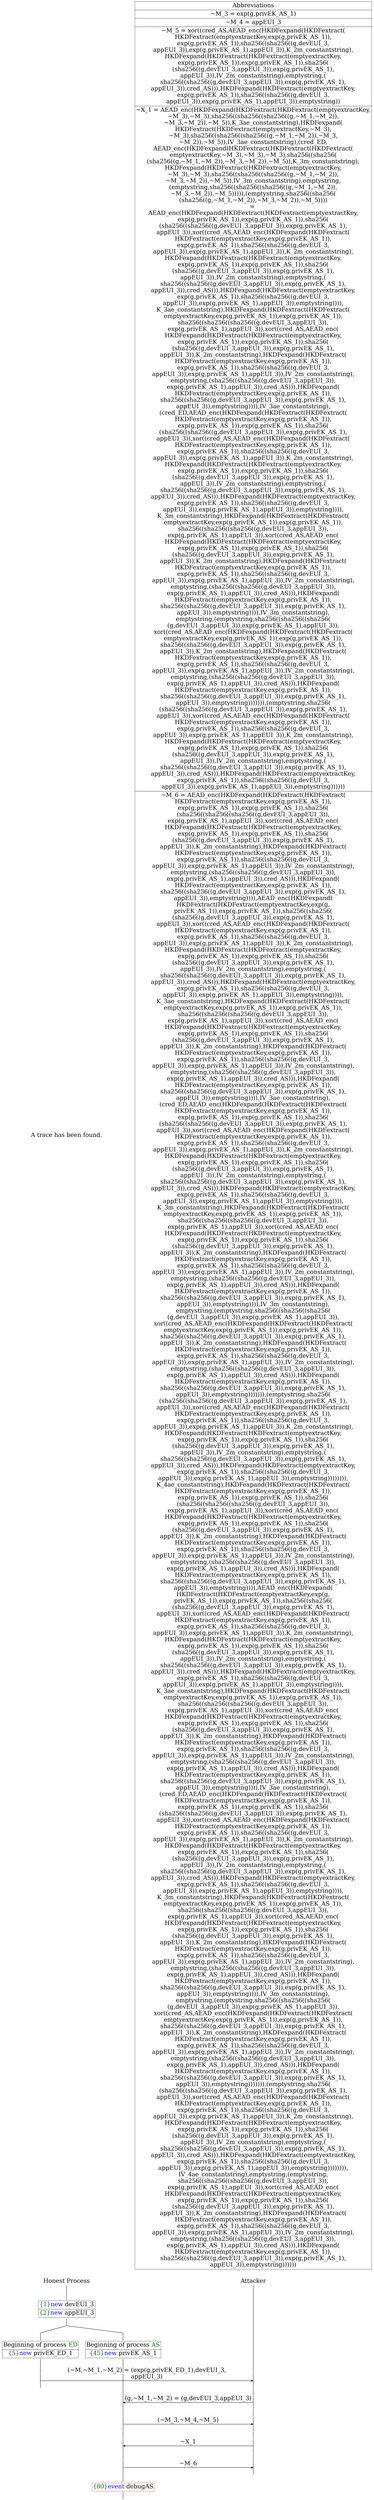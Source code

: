 digraph {
graph [ordering = out]
edge [arrowhead = none, penwidth = 1.6, fontsize = 30]
node [shape = point, width = 0, height = 0, fontsize = 30]
Trace [label = <A trace has been found.<br/>
>, shape = plaintext]
P0__0 [label = "Honest Process", shape = plaintext]
P__0 [label = "Attacker", shape = plaintext]
Trace -> P0__0 [label = "", style = invisible, weight = 100]{rank = same; P0__0 P__0}
P0__0 -> P0__1 [label = <>, weight = 100]
P0__1 -> P0__2 [label = <>, weight = 100]
P0__2 [shape = plaintext, label = <<TABLE BORDER="0" CELLBORDER="1" CELLSPACING="0" CELLPADDING="4"> <TR><TD><FONT COLOR="darkgreen">{1}</FONT><FONT COLOR="blue">new </FONT>devEUI_3</TD></TR><TR><TD><FONT COLOR="darkgreen">{2}</FONT><FONT COLOR="blue">new </FONT>appEUI_3</TD></TR></TABLE>>]
P0__2 -> P0__3 [label = <>, weight = 100]
/*RPar */
P0__3 -> P0_1__3 [label = <>]
P0__3 -> P0_0__3 [label = <>]
P0__3 [label = "", fixedsize = false, width = 0, height = 0, shape = none]
{rank = same; P0_0__3 P0_1__3}
P0_0__3 -> P0_0__4 [label = <>, weight = 100]
P0_0__4 [shape = plaintext, label = <<TABLE BORDER="0" CELLBORDER="1" CELLSPACING="0" CELLPADDING="4"> <TR><TD>Beginning of process <FONT COLOR="darkgreen">AS</FONT></TD></TR><TR><TD><FONT COLOR="darkgreen">{45}</FONT><FONT COLOR="blue">new </FONT>privEK_AS_1</TD></TR></TABLE>>]
P0_0__4 -> P0_0__5 [label = <>, weight = 100]
P0_1__3 -> P0_1__4 [label = <>, weight = 100]
P0_1__4 [shape = plaintext, label = <<TABLE BORDER="0" CELLBORDER="1" CELLSPACING="0" CELLPADDING="4"> <TR><TD>Beginning of process <FONT COLOR="darkgreen">ED</FONT></TD></TR><TR><TD><FONT COLOR="darkgreen">{5}</FONT><FONT COLOR="blue">new </FONT>privEK_ED_1</TD></TR></TABLE>>]
P0_1__4 -> P0_1__5 [label = <>, weight = 100]
P0_1__5 -> P0_1__6 [label = <>, weight = 100]
P0_0__5 -> P0_0__6 [label = <>, weight = 100]
P__0 -> P__1 [label = <>, weight = 100]
{rank = same; P__1 P0_0__6 P0_1__6}
P0_1__6 -> P0_1__7 [label = <>, weight = 100]
P__1 -> P__2 [label = <>, weight = 100]
{rank = same; P__2 P0_1__7}
P0_1__7 -> P__2 [label = <(~M,~M_1,~M_2) = (exp(g,privEK_ED_1),devEUI_3,<br/>
appEUI_3)>, arrowhead = normal]
P0_1__7 -> P0_1__8 [label = <>, weight = 100]
P0_0__6 -> P0_0__7 [label = <>, weight = 100]
P__2 -> P__3 [label = <>, weight = 100]
{rank = same; P__3 P0_0__7 P0_1__8}
P0_0__7 -> P0_0__8 [label = <>, weight = 100]
P__3 -> P__4 [label = <>, weight = 100]
{rank = same; P__4 P0_0__8}
P0_0__8 -> P0_0__9 [label = <>, weight = 100]
P__4 -> P__5 [label = <>, weight = 100]
{rank = same; P__5 P0_0__9}
P0_0__9 -> P__5 [label = <(g,~M_1,~M_2) = (g,devEUI_3,appEUI_3)>, dir = back, arrowhead = normal]
P0_0__9 -> P0_0__10 [label = <>, weight = 100]
P__5 -> P__6 [label = <>, weight = 100]
{rank = same; P__6 P0_0__10}
P0_0__10 -> P0_0__11 [label = <>, weight = 100]
P__6 -> P__7 [label = <>, weight = 100]
{rank = same; P__7 P0_0__11}
P0_0__11 -> P0_0__12 [label = <>, weight = 100]
P__7 -> P__8 [label = <>, weight = 100]
{rank = same; P__8 P0_0__12}
P0_0__12 -> P__8 [label = <(~M_3,~M_4,~M_5)>, arrowhead = normal]
P0_0__12 -> P0_0__13 [label = <>, weight = 100]
P__8 -> P__9 [label = <>, weight = 100]
{rank = same; P__9 P0_0__13}
P0_0__13 -> P0_0__14 [label = <>, weight = 100]
P__9 -> P__10 [label = <>, weight = 100]
{rank = same; P__10 P0_0__14}
P0_0__14 -> P0_0__15 [label = <>, weight = 100]
P__10 -> P__11 [label = <>, weight = 100]
{rank = same; P__11 P0_0__15}
P0_0__15 -> P__11 [label = <~X_1>, dir = back, arrowhead = normal]
P0_0__15 -> P0_0__16 [label = <>, weight = 100]
P__11 -> P__12 [label = <>, weight = 100]
{rank = same; P__12 P0_0__16}
P0_0__16 -> P0_0__17 [label = <>, weight = 100]
P__12 -> P__13 [label = <>, weight = 100]
{rank = same; P__13 P0_0__17}
P0_0__17 -> P0_0__18 [label = <>, weight = 100]
P__13 -> P__14 [label = <>, weight = 100]
{rank = same; P__14 P0_0__18}
P0_0__18 -> P__14 [label = <~M_6>, arrowhead = normal]
P0_0__18 -> P0_0__19 [label = <>, weight = 100]
P__14 -> P__15 [label = <>, weight = 100]
{rank = same; P__15 P0_0__19}
P0_0__19 -> P0_0__20 [label = <>, weight = 100]
P0_0__20 [color = red, shape = plaintext, label = <<TABLE BORDER="0" CELLBORDER="1" CELLSPACING="0" CELLPADDING="4"> <TR><TD><FONT COLOR="darkgreen">{80}</FONT><FONT COLOR="blue">event</FONT> debugAS</TD></TR></TABLE>>]
P0_0__20 -> P0_0__21 [label = <>, weight = 100]
Abbrev [shape = plaintext, label = <<TABLE BORDER="0" CELLBORDER="1" CELLSPACING="0" CELLPADDING="4"><TR> <TD> Abbreviations </TD></TR><TR><TD>~M_3 = exp(g,privEK_AS_1)</TD></TR><TR><TD>~M_4 = appEUI_3</TD></TR><TR><TD>~M_5 = xor((cred_AS,AEAD_enc(HKDFexpand(HKDFextract(<br/>
HKDFextract(emptyextractKey,exp(g,privEK_AS_1)),<br/>
exp(g,privEK_AS_1)),sha256((sha256((g,devEUI_3,<br/>
appEUI_3)),exp(g,privEK_AS_1),appEUI_3)),K_2m_constantstring),<br/>
HKDFexpand(HKDFextract(HKDFextract(emptyextractKey,<br/>
exp(g,privEK_AS_1)),exp(g,privEK_AS_1)),sha256(<br/>
(sha256((g,devEUI_3,appEUI_3)),exp(g,privEK_AS_1),<br/>
appEUI_3)),IV_2m_constantstring),emptystring,(<br/>
sha256((sha256((g,devEUI_3,appEUI_3)),exp(g,privEK_AS_1),<br/>
appEUI_3)),cred_AS))),HKDFexpand(HKDFextract(emptyextractKey,<br/>
exp(g,privEK_AS_1)),sha256((sha256((g,devEUI_3,<br/>
appEUI_3)),exp(g,privEK_AS_1),appEUI_3)),emptystring))</TD></TR><TR><TD>~X_1 = AEAD_enc(HKDFexpand(HKDFextract(HKDFextract(emptyextractKey,<br/>
~M_3),~M_3),sha256((sha256((sha256((g,~M_1,~M_2)),<br/>
~M_3,~M_2)),~M_5)),K_3ae_constantstring),HKDFexpand(<br/>
HKDFextract(HKDFextract(emptyextractKey,~M_3),<br/>
~M_3),sha256((sha256((sha256((g,~M_1,~M_2)),~M_3,<br/>
~M_2)),~M_5)),IV_3ae_constantstring),(cred_ED,<br/>
AEAD_enc(HKDFexpand(HKDFextract(HKDFextract(HKDFextract(<br/>
emptyextractKey,~M_3),~M_3),~M_3),sha256((sha256(<br/>
(sha256((g,~M_1,~M_2)),~M_3,~M_2)),~M_5)),K_3m_constantstring),<br/>
HKDFexpand(HKDFextract(HKDFextract(emptyextractKey,<br/>
~M_3),~M_3),sha256((sha256((sha256((g,~M_1,~M_2)),<br/>
~M_3,~M_2)),~M_5)),IV_3m_constantstring),emptystring,<br/>
(emptystring,sha256((sha256((sha256((g,~M_1,~M_2)),<br/>
~M_3,~M_2)),~M_5))))),(emptystring,sha256((sha256(<br/>
(sha256((g,~M_1,~M_2)),~M_3,~M_2)),~M_5))))<br/>
= <br/>
AEAD_enc(HKDFexpand(HKDFextract(HKDFextract(emptyextractKey,<br/>
exp(g,privEK_AS_1)),exp(g,privEK_AS_1)),sha256(<br/>
(sha256((sha256((g,devEUI_3,appEUI_3)),exp(g,privEK_AS_1),<br/>
appEUI_3)),xor((cred_AS,AEAD_enc(HKDFexpand(HKDFextract(<br/>
HKDFextract(emptyextractKey,exp(g,privEK_AS_1)),<br/>
exp(g,privEK_AS_1)),sha256((sha256((g,devEUI_3,<br/>
appEUI_3)),exp(g,privEK_AS_1),appEUI_3)),K_2m_constantstring),<br/>
HKDFexpand(HKDFextract(HKDFextract(emptyextractKey,<br/>
exp(g,privEK_AS_1)),exp(g,privEK_AS_1)),sha256(<br/>
(sha256((g,devEUI_3,appEUI_3)),exp(g,privEK_AS_1),<br/>
appEUI_3)),IV_2m_constantstring),emptystring,(<br/>
sha256((sha256((g,devEUI_3,appEUI_3)),exp(g,privEK_AS_1),<br/>
appEUI_3)),cred_AS))),HKDFexpand(HKDFextract(emptyextractKey,<br/>
exp(g,privEK_AS_1)),sha256((sha256((g,devEUI_3,<br/>
appEUI_3)),exp(g,privEK_AS_1),appEUI_3)),emptystring)))),<br/>
K_3ae_constantstring),HKDFexpand(HKDFextract(HKDFextract(<br/>
emptyextractKey,exp(g,privEK_AS_1)),exp(g,privEK_AS_1)),<br/>
sha256((sha256((sha256((g,devEUI_3,appEUI_3)),<br/>
exp(g,privEK_AS_1),appEUI_3)),xor((cred_AS,AEAD_enc(<br/>
HKDFexpand(HKDFextract(HKDFextract(emptyextractKey,<br/>
exp(g,privEK_AS_1)),exp(g,privEK_AS_1)),sha256(<br/>
(sha256((g,devEUI_3,appEUI_3)),exp(g,privEK_AS_1),<br/>
appEUI_3)),K_2m_constantstring),HKDFexpand(HKDFextract(<br/>
HKDFextract(emptyextractKey,exp(g,privEK_AS_1)),<br/>
exp(g,privEK_AS_1)),sha256((sha256((g,devEUI_3,<br/>
appEUI_3)),exp(g,privEK_AS_1),appEUI_3)),IV_2m_constantstring),<br/>
emptystring,(sha256((sha256((g,devEUI_3,appEUI_3)),<br/>
exp(g,privEK_AS_1),appEUI_3)),cred_AS))),HKDFexpand(<br/>
HKDFextract(emptyextractKey,exp(g,privEK_AS_1)),<br/>
sha256((sha256((g,devEUI_3,appEUI_3)),exp(g,privEK_AS_1),<br/>
appEUI_3)),emptystring)))),IV_3ae_constantstring),<br/>
(cred_ED,AEAD_enc(HKDFexpand(HKDFextract(HKDFextract(<br/>
HKDFextract(emptyextractKey,exp(g,privEK_AS_1)),<br/>
exp(g,privEK_AS_1)),exp(g,privEK_AS_1)),sha256(<br/>
(sha256((sha256((g,devEUI_3,appEUI_3)),exp(g,privEK_AS_1),<br/>
appEUI_3)),xor((cred_AS,AEAD_enc(HKDFexpand(HKDFextract(<br/>
HKDFextract(emptyextractKey,exp(g,privEK_AS_1)),<br/>
exp(g,privEK_AS_1)),sha256((sha256((g,devEUI_3,<br/>
appEUI_3)),exp(g,privEK_AS_1),appEUI_3)),K_2m_constantstring),<br/>
HKDFexpand(HKDFextract(HKDFextract(emptyextractKey,<br/>
exp(g,privEK_AS_1)),exp(g,privEK_AS_1)),sha256(<br/>
(sha256((g,devEUI_3,appEUI_3)),exp(g,privEK_AS_1),<br/>
appEUI_3)),IV_2m_constantstring),emptystring,(<br/>
sha256((sha256((g,devEUI_3,appEUI_3)),exp(g,privEK_AS_1),<br/>
appEUI_3)),cred_AS))),HKDFexpand(HKDFextract(emptyextractKey,<br/>
exp(g,privEK_AS_1)),sha256((sha256((g,devEUI_3,<br/>
appEUI_3)),exp(g,privEK_AS_1),appEUI_3)),emptystring)))),<br/>
K_3m_constantstring),HKDFexpand(HKDFextract(HKDFextract(<br/>
emptyextractKey,exp(g,privEK_AS_1)),exp(g,privEK_AS_1)),<br/>
sha256((sha256((sha256((g,devEUI_3,appEUI_3)),<br/>
exp(g,privEK_AS_1),appEUI_3)),xor((cred_AS,AEAD_enc(<br/>
HKDFexpand(HKDFextract(HKDFextract(emptyextractKey,<br/>
exp(g,privEK_AS_1)),exp(g,privEK_AS_1)),sha256(<br/>
(sha256((g,devEUI_3,appEUI_3)),exp(g,privEK_AS_1),<br/>
appEUI_3)),K_2m_constantstring),HKDFexpand(HKDFextract(<br/>
HKDFextract(emptyextractKey,exp(g,privEK_AS_1)),<br/>
exp(g,privEK_AS_1)),sha256((sha256((g,devEUI_3,<br/>
appEUI_3)),exp(g,privEK_AS_1),appEUI_3)),IV_2m_constantstring),<br/>
emptystring,(sha256((sha256((g,devEUI_3,appEUI_3)),<br/>
exp(g,privEK_AS_1),appEUI_3)),cred_AS))),HKDFexpand(<br/>
HKDFextract(emptyextractKey,exp(g,privEK_AS_1)),<br/>
sha256((sha256((g,devEUI_3,appEUI_3)),exp(g,privEK_AS_1),<br/>
appEUI_3)),emptystring)))),IV_3m_constantstring),<br/>
emptystring,(emptystring,sha256((sha256((sha256(<br/>
(g,devEUI_3,appEUI_3)),exp(g,privEK_AS_1),appEUI_3)),<br/>
xor((cred_AS,AEAD_enc(HKDFexpand(HKDFextract(HKDFextract(<br/>
emptyextractKey,exp(g,privEK_AS_1)),exp(g,privEK_AS_1)),<br/>
sha256((sha256((g,devEUI_3,appEUI_3)),exp(g,privEK_AS_1),<br/>
appEUI_3)),K_2m_constantstring),HKDFexpand(HKDFextract(<br/>
HKDFextract(emptyextractKey,exp(g,privEK_AS_1)),<br/>
exp(g,privEK_AS_1)),sha256((sha256((g,devEUI_3,<br/>
appEUI_3)),exp(g,privEK_AS_1),appEUI_3)),IV_2m_constantstring),<br/>
emptystring,(sha256((sha256((g,devEUI_3,appEUI_3)),<br/>
exp(g,privEK_AS_1),appEUI_3)),cred_AS))),HKDFexpand(<br/>
HKDFextract(emptyextractKey,exp(g,privEK_AS_1)),<br/>
sha256((sha256((g,devEUI_3,appEUI_3)),exp(g,privEK_AS_1),<br/>
appEUI_3)),emptystring))))))),(emptystring,sha256(<br/>
(sha256((sha256((g,devEUI_3,appEUI_3)),exp(g,privEK_AS_1),<br/>
appEUI_3)),xor((cred_AS,AEAD_enc(HKDFexpand(HKDFextract(<br/>
HKDFextract(emptyextractKey,exp(g,privEK_AS_1)),<br/>
exp(g,privEK_AS_1)),sha256((sha256((g,devEUI_3,<br/>
appEUI_3)),exp(g,privEK_AS_1),appEUI_3)),K_2m_constantstring),<br/>
HKDFexpand(HKDFextract(HKDFextract(emptyextractKey,<br/>
exp(g,privEK_AS_1)),exp(g,privEK_AS_1)),sha256(<br/>
(sha256((g,devEUI_3,appEUI_3)),exp(g,privEK_AS_1),<br/>
appEUI_3)),IV_2m_constantstring),emptystring,(<br/>
sha256((sha256((g,devEUI_3,appEUI_3)),exp(g,privEK_AS_1),<br/>
appEUI_3)),cred_AS))),HKDFexpand(HKDFextract(emptyextractKey,<br/>
exp(g,privEK_AS_1)),sha256((sha256((g,devEUI_3,<br/>
appEUI_3)),exp(g,privEK_AS_1),appEUI_3)),emptystring))))))</TD></TR><TR><TD>~M_6 = AEAD_enc(HKDFexpand(HKDFextract(HKDFextract(<br/>
HKDFextract(emptyextractKey,exp(g,privEK_AS_1)),<br/>
exp(g,privEK_AS_1)),exp(g,privEK_AS_1)),sha256(<br/>
(sha256((sha256((sha256((g,devEUI_3,appEUI_3)),<br/>
exp(g,privEK_AS_1),appEUI_3)),xor((cred_AS,AEAD_enc(<br/>
HKDFexpand(HKDFextract(HKDFextract(emptyextractKey,<br/>
exp(g,privEK_AS_1)),exp(g,privEK_AS_1)),sha256(<br/>
(sha256((g,devEUI_3,appEUI_3)),exp(g,privEK_AS_1),<br/>
appEUI_3)),K_2m_constantstring),HKDFexpand(HKDFextract(<br/>
HKDFextract(emptyextractKey,exp(g,privEK_AS_1)),<br/>
exp(g,privEK_AS_1)),sha256((sha256((g,devEUI_3,<br/>
appEUI_3)),exp(g,privEK_AS_1),appEUI_3)),IV_2m_constantstring),<br/>
emptystring,(sha256((sha256((g,devEUI_3,appEUI_3)),<br/>
exp(g,privEK_AS_1),appEUI_3)),cred_AS))),HKDFexpand(<br/>
HKDFextract(emptyextractKey,exp(g,privEK_AS_1)),<br/>
sha256((sha256((g,devEUI_3,appEUI_3)),exp(g,privEK_AS_1),<br/>
appEUI_3)),emptystring)))),AEAD_enc(HKDFexpand(<br/>
HKDFextract(HKDFextract(emptyextractKey,exp(g,<br/>
privEK_AS_1)),exp(g,privEK_AS_1)),sha256((sha256(<br/>
(sha256((g,devEUI_3,appEUI_3)),exp(g,privEK_AS_1),<br/>
appEUI_3)),xor((cred_AS,AEAD_enc(HKDFexpand(HKDFextract(<br/>
HKDFextract(emptyextractKey,exp(g,privEK_AS_1)),<br/>
exp(g,privEK_AS_1)),sha256((sha256((g,devEUI_3,<br/>
appEUI_3)),exp(g,privEK_AS_1),appEUI_3)),K_2m_constantstring),<br/>
HKDFexpand(HKDFextract(HKDFextract(emptyextractKey,<br/>
exp(g,privEK_AS_1)),exp(g,privEK_AS_1)),sha256(<br/>
(sha256((g,devEUI_3,appEUI_3)),exp(g,privEK_AS_1),<br/>
appEUI_3)),IV_2m_constantstring),emptystring,(<br/>
sha256((sha256((g,devEUI_3,appEUI_3)),exp(g,privEK_AS_1),<br/>
appEUI_3)),cred_AS))),HKDFexpand(HKDFextract(emptyextractKey,<br/>
exp(g,privEK_AS_1)),sha256((sha256((g,devEUI_3,<br/>
appEUI_3)),exp(g,privEK_AS_1),appEUI_3)),emptystring)))),<br/>
K_3ae_constantstring),HKDFexpand(HKDFextract(HKDFextract(<br/>
emptyextractKey,exp(g,privEK_AS_1)),exp(g,privEK_AS_1)),<br/>
sha256((sha256((sha256((g,devEUI_3,appEUI_3)),<br/>
exp(g,privEK_AS_1),appEUI_3)),xor((cred_AS,AEAD_enc(<br/>
HKDFexpand(HKDFextract(HKDFextract(emptyextractKey,<br/>
exp(g,privEK_AS_1)),exp(g,privEK_AS_1)),sha256(<br/>
(sha256((g,devEUI_3,appEUI_3)),exp(g,privEK_AS_1),<br/>
appEUI_3)),K_2m_constantstring),HKDFexpand(HKDFextract(<br/>
HKDFextract(emptyextractKey,exp(g,privEK_AS_1)),<br/>
exp(g,privEK_AS_1)),sha256((sha256((g,devEUI_3,<br/>
appEUI_3)),exp(g,privEK_AS_1),appEUI_3)),IV_2m_constantstring),<br/>
emptystring,(sha256((sha256((g,devEUI_3,appEUI_3)),<br/>
exp(g,privEK_AS_1),appEUI_3)),cred_AS))),HKDFexpand(<br/>
HKDFextract(emptyextractKey,exp(g,privEK_AS_1)),<br/>
sha256((sha256((g,devEUI_3,appEUI_3)),exp(g,privEK_AS_1),<br/>
appEUI_3)),emptystring)))),IV_3ae_constantstring),<br/>
(cred_ED,AEAD_enc(HKDFexpand(HKDFextract(HKDFextract(<br/>
HKDFextract(emptyextractKey,exp(g,privEK_AS_1)),<br/>
exp(g,privEK_AS_1)),exp(g,privEK_AS_1)),sha256(<br/>
(sha256((sha256((g,devEUI_3,appEUI_3)),exp(g,privEK_AS_1),<br/>
appEUI_3)),xor((cred_AS,AEAD_enc(HKDFexpand(HKDFextract(<br/>
HKDFextract(emptyextractKey,exp(g,privEK_AS_1)),<br/>
exp(g,privEK_AS_1)),sha256((sha256((g,devEUI_3,<br/>
appEUI_3)),exp(g,privEK_AS_1),appEUI_3)),K_2m_constantstring),<br/>
HKDFexpand(HKDFextract(HKDFextract(emptyextractKey,<br/>
exp(g,privEK_AS_1)),exp(g,privEK_AS_1)),sha256(<br/>
(sha256((g,devEUI_3,appEUI_3)),exp(g,privEK_AS_1),<br/>
appEUI_3)),IV_2m_constantstring),emptystring,(<br/>
sha256((sha256((g,devEUI_3,appEUI_3)),exp(g,privEK_AS_1),<br/>
appEUI_3)),cred_AS))),HKDFexpand(HKDFextract(emptyextractKey,<br/>
exp(g,privEK_AS_1)),sha256((sha256((g,devEUI_3,<br/>
appEUI_3)),exp(g,privEK_AS_1),appEUI_3)),emptystring)))),<br/>
K_3m_constantstring),HKDFexpand(HKDFextract(HKDFextract(<br/>
emptyextractKey,exp(g,privEK_AS_1)),exp(g,privEK_AS_1)),<br/>
sha256((sha256((sha256((g,devEUI_3,appEUI_3)),<br/>
exp(g,privEK_AS_1),appEUI_3)),xor((cred_AS,AEAD_enc(<br/>
HKDFexpand(HKDFextract(HKDFextract(emptyextractKey,<br/>
exp(g,privEK_AS_1)),exp(g,privEK_AS_1)),sha256(<br/>
(sha256((g,devEUI_3,appEUI_3)),exp(g,privEK_AS_1),<br/>
appEUI_3)),K_2m_constantstring),HKDFexpand(HKDFextract(<br/>
HKDFextract(emptyextractKey,exp(g,privEK_AS_1)),<br/>
exp(g,privEK_AS_1)),sha256((sha256((g,devEUI_3,<br/>
appEUI_3)),exp(g,privEK_AS_1),appEUI_3)),IV_2m_constantstring),<br/>
emptystring,(sha256((sha256((g,devEUI_3,appEUI_3)),<br/>
exp(g,privEK_AS_1),appEUI_3)),cred_AS))),HKDFexpand(<br/>
HKDFextract(emptyextractKey,exp(g,privEK_AS_1)),<br/>
sha256((sha256((g,devEUI_3,appEUI_3)),exp(g,privEK_AS_1),<br/>
appEUI_3)),emptystring)))),IV_3m_constantstring),<br/>
emptystring,(emptystring,sha256((sha256((sha256(<br/>
(g,devEUI_3,appEUI_3)),exp(g,privEK_AS_1),appEUI_3)),<br/>
xor((cred_AS,AEAD_enc(HKDFexpand(HKDFextract(HKDFextract(<br/>
emptyextractKey,exp(g,privEK_AS_1)),exp(g,privEK_AS_1)),<br/>
sha256((sha256((g,devEUI_3,appEUI_3)),exp(g,privEK_AS_1),<br/>
appEUI_3)),K_2m_constantstring),HKDFexpand(HKDFextract(<br/>
HKDFextract(emptyextractKey,exp(g,privEK_AS_1)),<br/>
exp(g,privEK_AS_1)),sha256((sha256((g,devEUI_3,<br/>
appEUI_3)),exp(g,privEK_AS_1),appEUI_3)),IV_2m_constantstring),<br/>
emptystring,(sha256((sha256((g,devEUI_3,appEUI_3)),<br/>
exp(g,privEK_AS_1),appEUI_3)),cred_AS))),HKDFexpand(<br/>
HKDFextract(emptyextractKey,exp(g,privEK_AS_1)),<br/>
sha256((sha256((g,devEUI_3,appEUI_3)),exp(g,privEK_AS_1),<br/>
appEUI_3)),emptystring))))))),(emptystring,sha256(<br/>
(sha256((sha256((g,devEUI_3,appEUI_3)),exp(g,privEK_AS_1),<br/>
appEUI_3)),xor((cred_AS,AEAD_enc(HKDFexpand(HKDFextract(<br/>
HKDFextract(emptyextractKey,exp(g,privEK_AS_1)),<br/>
exp(g,privEK_AS_1)),sha256((sha256((g,devEUI_3,<br/>
appEUI_3)),exp(g,privEK_AS_1),appEUI_3)),K_2m_constantstring),<br/>
HKDFexpand(HKDFextract(HKDFextract(emptyextractKey,<br/>
exp(g,privEK_AS_1)),exp(g,privEK_AS_1)),sha256(<br/>
(sha256((g,devEUI_3,appEUI_3)),exp(g,privEK_AS_1),<br/>
appEUI_3)),IV_2m_constantstring),emptystring,(<br/>
sha256((sha256((g,devEUI_3,appEUI_3)),exp(g,privEK_AS_1),<br/>
appEUI_3)),cred_AS))),HKDFexpand(HKDFextract(emptyextractKey,<br/>
exp(g,privEK_AS_1)),sha256((sha256((g,devEUI_3,<br/>
appEUI_3)),exp(g,privEK_AS_1),appEUI_3)),emptystring)))))))),<br/>
K_4ae_constantstring),HKDFexpand(HKDFextract(HKDFextract(<br/>
HKDFextract(emptyextractKey,exp(g,privEK_AS_1)),<br/>
exp(g,privEK_AS_1)),exp(g,privEK_AS_1)),sha256(<br/>
(sha256((sha256((sha256((g,devEUI_3,appEUI_3)),<br/>
exp(g,privEK_AS_1),appEUI_3)),xor((cred_AS,AEAD_enc(<br/>
HKDFexpand(HKDFextract(HKDFextract(emptyextractKey,<br/>
exp(g,privEK_AS_1)),exp(g,privEK_AS_1)),sha256(<br/>
(sha256((g,devEUI_3,appEUI_3)),exp(g,privEK_AS_1),<br/>
appEUI_3)),K_2m_constantstring),HKDFexpand(HKDFextract(<br/>
HKDFextract(emptyextractKey,exp(g,privEK_AS_1)),<br/>
exp(g,privEK_AS_1)),sha256((sha256((g,devEUI_3,<br/>
appEUI_3)),exp(g,privEK_AS_1),appEUI_3)),IV_2m_constantstring),<br/>
emptystring,(sha256((sha256((g,devEUI_3,appEUI_3)),<br/>
exp(g,privEK_AS_1),appEUI_3)),cred_AS))),HKDFexpand(<br/>
HKDFextract(emptyextractKey,exp(g,privEK_AS_1)),<br/>
sha256((sha256((g,devEUI_3,appEUI_3)),exp(g,privEK_AS_1),<br/>
appEUI_3)),emptystring)))),AEAD_enc(HKDFexpand(<br/>
HKDFextract(HKDFextract(emptyextractKey,exp(g,<br/>
privEK_AS_1)),exp(g,privEK_AS_1)),sha256((sha256(<br/>
(sha256((g,devEUI_3,appEUI_3)),exp(g,privEK_AS_1),<br/>
appEUI_3)),xor((cred_AS,AEAD_enc(HKDFexpand(HKDFextract(<br/>
HKDFextract(emptyextractKey,exp(g,privEK_AS_1)),<br/>
exp(g,privEK_AS_1)),sha256((sha256((g,devEUI_3,<br/>
appEUI_3)),exp(g,privEK_AS_1),appEUI_3)),K_2m_constantstring),<br/>
HKDFexpand(HKDFextract(HKDFextract(emptyextractKey,<br/>
exp(g,privEK_AS_1)),exp(g,privEK_AS_1)),sha256(<br/>
(sha256((g,devEUI_3,appEUI_3)),exp(g,privEK_AS_1),<br/>
appEUI_3)),IV_2m_constantstring),emptystring,(<br/>
sha256((sha256((g,devEUI_3,appEUI_3)),exp(g,privEK_AS_1),<br/>
appEUI_3)),cred_AS))),HKDFexpand(HKDFextract(emptyextractKey,<br/>
exp(g,privEK_AS_1)),sha256((sha256((g,devEUI_3,<br/>
appEUI_3)),exp(g,privEK_AS_1),appEUI_3)),emptystring)))),<br/>
K_3ae_constantstring),HKDFexpand(HKDFextract(HKDFextract(<br/>
emptyextractKey,exp(g,privEK_AS_1)),exp(g,privEK_AS_1)),<br/>
sha256((sha256((sha256((g,devEUI_3,appEUI_3)),<br/>
exp(g,privEK_AS_1),appEUI_3)),xor((cred_AS,AEAD_enc(<br/>
HKDFexpand(HKDFextract(HKDFextract(emptyextractKey,<br/>
exp(g,privEK_AS_1)),exp(g,privEK_AS_1)),sha256(<br/>
(sha256((g,devEUI_3,appEUI_3)),exp(g,privEK_AS_1),<br/>
appEUI_3)),K_2m_constantstring),HKDFexpand(HKDFextract(<br/>
HKDFextract(emptyextractKey,exp(g,privEK_AS_1)),<br/>
exp(g,privEK_AS_1)),sha256((sha256((g,devEUI_3,<br/>
appEUI_3)),exp(g,privEK_AS_1),appEUI_3)),IV_2m_constantstring),<br/>
emptystring,(sha256((sha256((g,devEUI_3,appEUI_3)),<br/>
exp(g,privEK_AS_1),appEUI_3)),cred_AS))),HKDFexpand(<br/>
HKDFextract(emptyextractKey,exp(g,privEK_AS_1)),<br/>
sha256((sha256((g,devEUI_3,appEUI_3)),exp(g,privEK_AS_1),<br/>
appEUI_3)),emptystring)))),IV_3ae_constantstring),<br/>
(cred_ED,AEAD_enc(HKDFexpand(HKDFextract(HKDFextract(<br/>
HKDFextract(emptyextractKey,exp(g,privEK_AS_1)),<br/>
exp(g,privEK_AS_1)),exp(g,privEK_AS_1)),sha256(<br/>
(sha256((sha256((g,devEUI_3,appEUI_3)),exp(g,privEK_AS_1),<br/>
appEUI_3)),xor((cred_AS,AEAD_enc(HKDFexpand(HKDFextract(<br/>
HKDFextract(emptyextractKey,exp(g,privEK_AS_1)),<br/>
exp(g,privEK_AS_1)),sha256((sha256((g,devEUI_3,<br/>
appEUI_3)),exp(g,privEK_AS_1),appEUI_3)),K_2m_constantstring),<br/>
HKDFexpand(HKDFextract(HKDFextract(emptyextractKey,<br/>
exp(g,privEK_AS_1)),exp(g,privEK_AS_1)),sha256(<br/>
(sha256((g,devEUI_3,appEUI_3)),exp(g,privEK_AS_1),<br/>
appEUI_3)),IV_2m_constantstring),emptystring,(<br/>
sha256((sha256((g,devEUI_3,appEUI_3)),exp(g,privEK_AS_1),<br/>
appEUI_3)),cred_AS))),HKDFexpand(HKDFextract(emptyextractKey,<br/>
exp(g,privEK_AS_1)),sha256((sha256((g,devEUI_3,<br/>
appEUI_3)),exp(g,privEK_AS_1),appEUI_3)),emptystring)))),<br/>
K_3m_constantstring),HKDFexpand(HKDFextract(HKDFextract(<br/>
emptyextractKey,exp(g,privEK_AS_1)),exp(g,privEK_AS_1)),<br/>
sha256((sha256((sha256((g,devEUI_3,appEUI_3)),<br/>
exp(g,privEK_AS_1),appEUI_3)),xor((cred_AS,AEAD_enc(<br/>
HKDFexpand(HKDFextract(HKDFextract(emptyextractKey,<br/>
exp(g,privEK_AS_1)),exp(g,privEK_AS_1)),sha256(<br/>
(sha256((g,devEUI_3,appEUI_3)),exp(g,privEK_AS_1),<br/>
appEUI_3)),K_2m_constantstring),HKDFexpand(HKDFextract(<br/>
HKDFextract(emptyextractKey,exp(g,privEK_AS_1)),<br/>
exp(g,privEK_AS_1)),sha256((sha256((g,devEUI_3,<br/>
appEUI_3)),exp(g,privEK_AS_1),appEUI_3)),IV_2m_constantstring),<br/>
emptystring,(sha256((sha256((g,devEUI_3,appEUI_3)),<br/>
exp(g,privEK_AS_1),appEUI_3)),cred_AS))),HKDFexpand(<br/>
HKDFextract(emptyextractKey,exp(g,privEK_AS_1)),<br/>
sha256((sha256((g,devEUI_3,appEUI_3)),exp(g,privEK_AS_1),<br/>
appEUI_3)),emptystring)))),IV_3m_constantstring),<br/>
emptystring,(emptystring,sha256((sha256((sha256(<br/>
(g,devEUI_3,appEUI_3)),exp(g,privEK_AS_1),appEUI_3)),<br/>
xor((cred_AS,AEAD_enc(HKDFexpand(HKDFextract(HKDFextract(<br/>
emptyextractKey,exp(g,privEK_AS_1)),exp(g,privEK_AS_1)),<br/>
sha256((sha256((g,devEUI_3,appEUI_3)),exp(g,privEK_AS_1),<br/>
appEUI_3)),K_2m_constantstring),HKDFexpand(HKDFextract(<br/>
HKDFextract(emptyextractKey,exp(g,privEK_AS_1)),<br/>
exp(g,privEK_AS_1)),sha256((sha256((g,devEUI_3,<br/>
appEUI_3)),exp(g,privEK_AS_1),appEUI_3)),IV_2m_constantstring),<br/>
emptystring,(sha256((sha256((g,devEUI_3,appEUI_3)),<br/>
exp(g,privEK_AS_1),appEUI_3)),cred_AS))),HKDFexpand(<br/>
HKDFextract(emptyextractKey,exp(g,privEK_AS_1)),<br/>
sha256((sha256((g,devEUI_3,appEUI_3)),exp(g,privEK_AS_1),<br/>
appEUI_3)),emptystring))))))),(emptystring,sha256(<br/>
(sha256((sha256((g,devEUI_3,appEUI_3)),exp(g,privEK_AS_1),<br/>
appEUI_3)),xor((cred_AS,AEAD_enc(HKDFexpand(HKDFextract(<br/>
HKDFextract(emptyextractKey,exp(g,privEK_AS_1)),<br/>
exp(g,privEK_AS_1)),sha256((sha256((g,devEUI_3,<br/>
appEUI_3)),exp(g,privEK_AS_1),appEUI_3)),K_2m_constantstring),<br/>
HKDFexpand(HKDFextract(HKDFextract(emptyextractKey,<br/>
exp(g,privEK_AS_1)),exp(g,privEK_AS_1)),sha256(<br/>
(sha256((g,devEUI_3,appEUI_3)),exp(g,privEK_AS_1),<br/>
appEUI_3)),IV_2m_constantstring),emptystring,(<br/>
sha256((sha256((g,devEUI_3,appEUI_3)),exp(g,privEK_AS_1),<br/>
appEUI_3)),cred_AS))),HKDFexpand(HKDFextract(emptyextractKey,<br/>
exp(g,privEK_AS_1)),sha256((sha256((g,devEUI_3,<br/>
appEUI_3)),exp(g,privEK_AS_1),appEUI_3)),emptystring)))))))),<br/>
IV_4ae_constantstring),emptystring,(emptystring,<br/>
sha256((sha256((sha256((g,devEUI_3,appEUI_3)),<br/>
exp(g,privEK_AS_1),appEUI_3)),xor((cred_AS,AEAD_enc(<br/>
HKDFexpand(HKDFextract(HKDFextract(emptyextractKey,<br/>
exp(g,privEK_AS_1)),exp(g,privEK_AS_1)),sha256(<br/>
(sha256((g,devEUI_3,appEUI_3)),exp(g,privEK_AS_1),<br/>
appEUI_3)),K_2m_constantstring),HKDFexpand(HKDFextract(<br/>
HKDFextract(emptyextractKey,exp(g,privEK_AS_1)),<br/>
exp(g,privEK_AS_1)),sha256((sha256((g,devEUI_3,<br/>
appEUI_3)),exp(g,privEK_AS_1),appEUI_3)),IV_2m_constantstring),<br/>
emptystring,(sha256((sha256((g,devEUI_3,appEUI_3)),<br/>
exp(g,privEK_AS_1),appEUI_3)),cred_AS))),HKDFexpand(<br/>
HKDFextract(emptyextractKey,exp(g,privEK_AS_1)),<br/>
sha256((sha256((g,devEUI_3,appEUI_3)),exp(g,privEK_AS_1),<br/>
appEUI_3)),emptystring))))))</TD></TR></TABLE>>]Abbrev -> P__0 [style = invisible, weight =100]}